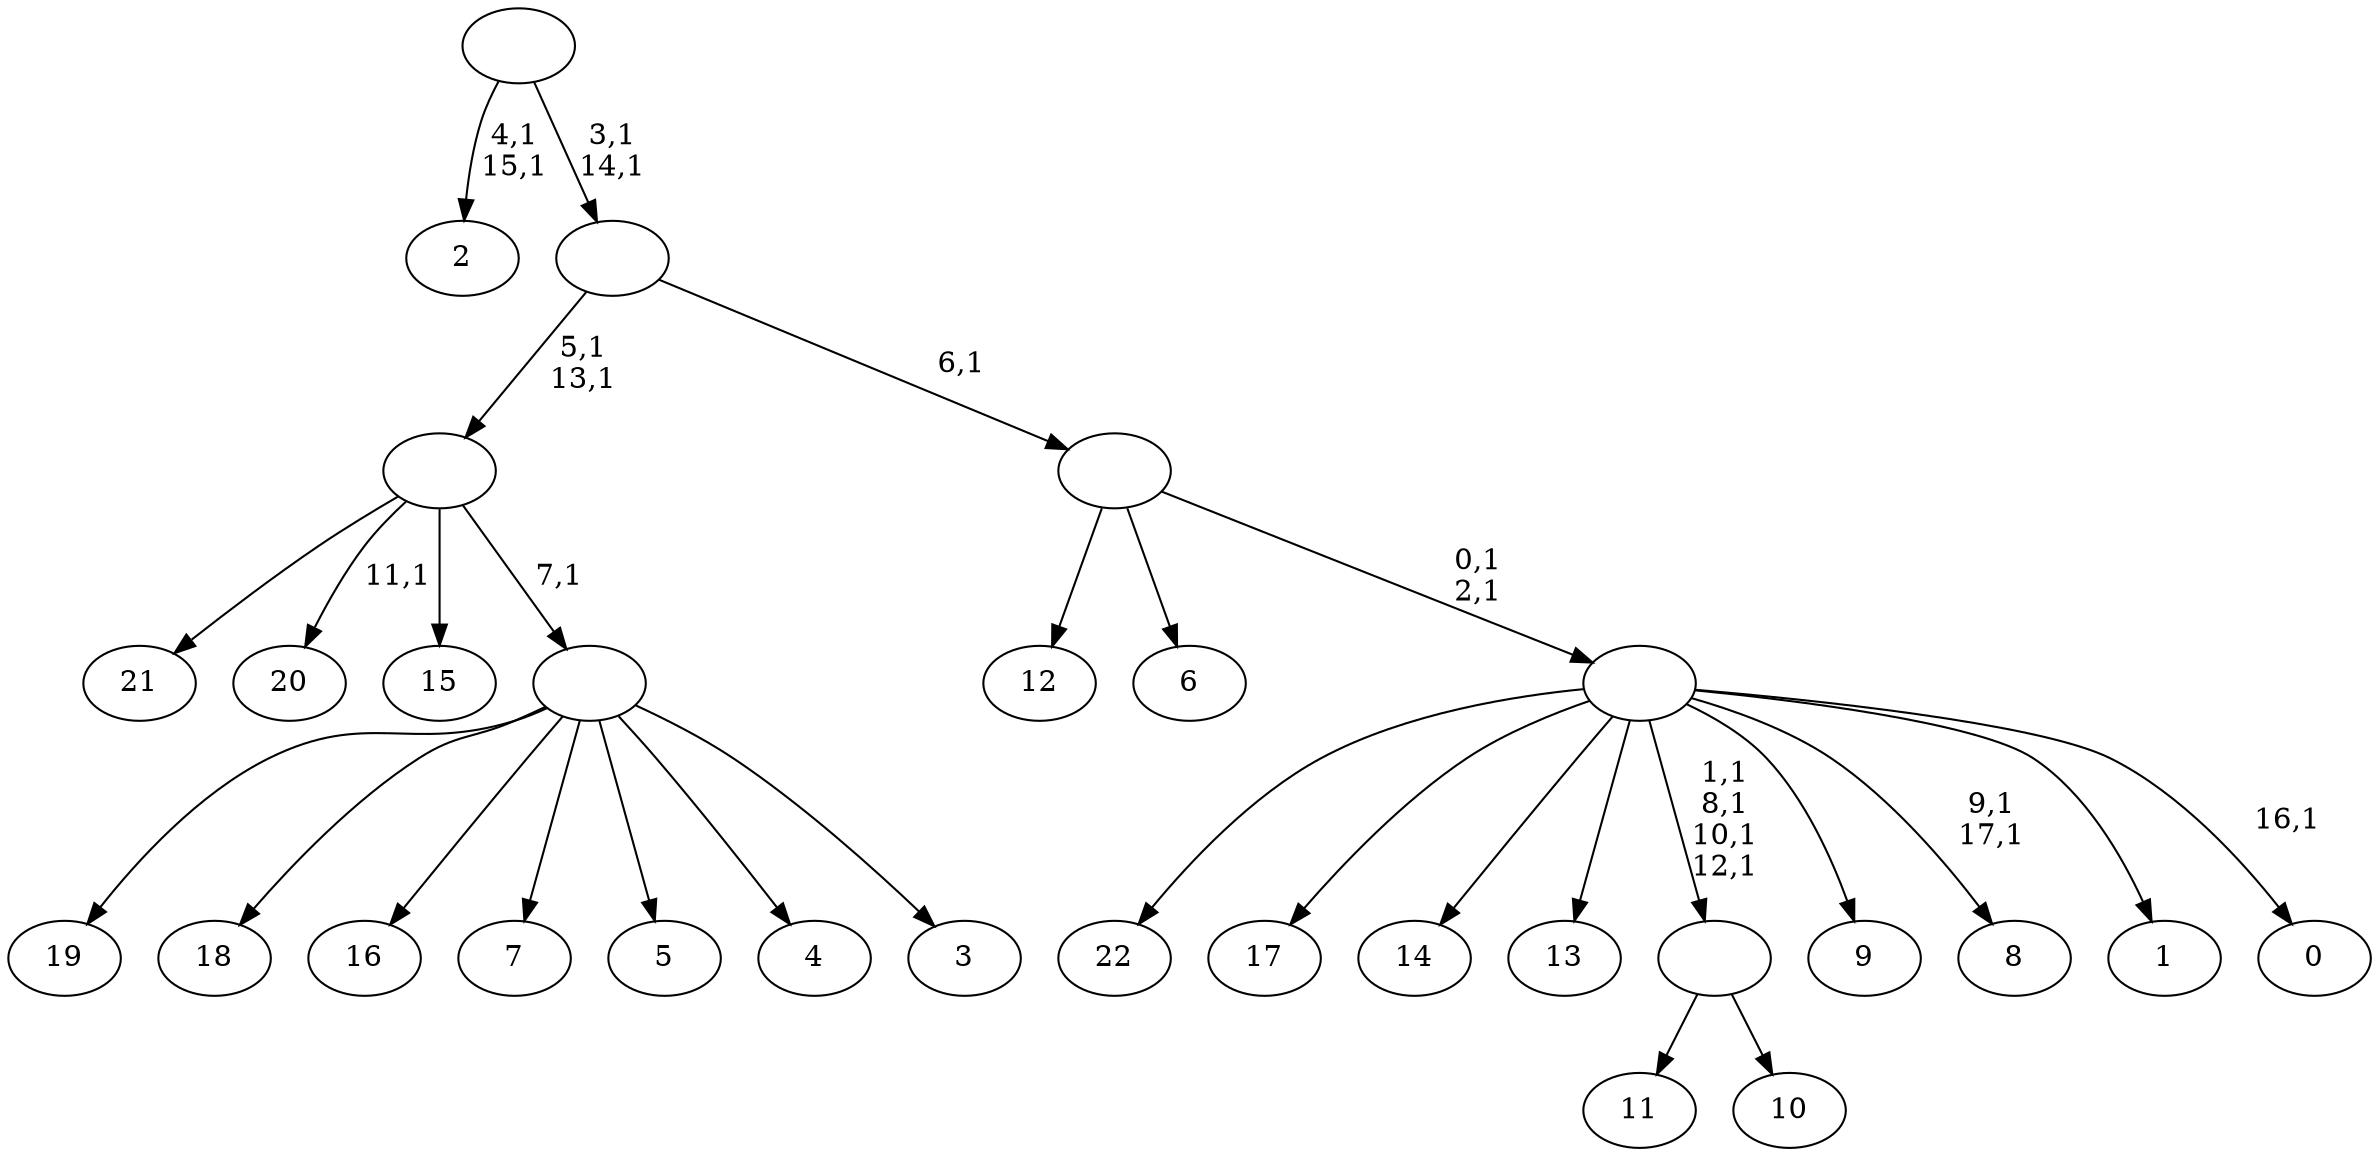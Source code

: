 digraph T {
	41 [label="22"]
	40 [label="21"]
	39 [label="20"]
	37 [label="19"]
	36 [label="18"]
	35 [label="17"]
	34 [label="16"]
	33 [label="15"]
	32 [label="14"]
	31 [label="13"]
	30 [label="12"]
	29 [label="11"]
	28 [label="10"]
	27 [label=""]
	23 [label="9"]
	22 [label="8"]
	19 [label="7"]
	18 [label="6"]
	17 [label="5"]
	16 [label="4"]
	15 [label="3"]
	14 [label=""]
	13 [label=""]
	11 [label="2"]
	8 [label="1"]
	7 [label="0"]
	5 [label=""]
	3 [label=""]
	2 [label=""]
	0 [label=""]
	27 -> 29 [label=""]
	27 -> 28 [label=""]
	14 -> 37 [label=""]
	14 -> 36 [label=""]
	14 -> 34 [label=""]
	14 -> 19 [label=""]
	14 -> 17 [label=""]
	14 -> 16 [label=""]
	14 -> 15 [label=""]
	13 -> 39 [label="11,1"]
	13 -> 40 [label=""]
	13 -> 33 [label=""]
	13 -> 14 [label="7,1"]
	5 -> 7 [label="16,1"]
	5 -> 22 [label="9,1\n17,1"]
	5 -> 27 [label="1,1\n8,1\n10,1\n12,1"]
	5 -> 41 [label=""]
	5 -> 35 [label=""]
	5 -> 32 [label=""]
	5 -> 31 [label=""]
	5 -> 23 [label=""]
	5 -> 8 [label=""]
	3 -> 5 [label="0,1\n2,1"]
	3 -> 30 [label=""]
	3 -> 18 [label=""]
	2 -> 13 [label="5,1\n13,1"]
	2 -> 3 [label="6,1"]
	0 -> 2 [label="3,1\n14,1"]
	0 -> 11 [label="4,1\n15,1"]
}
